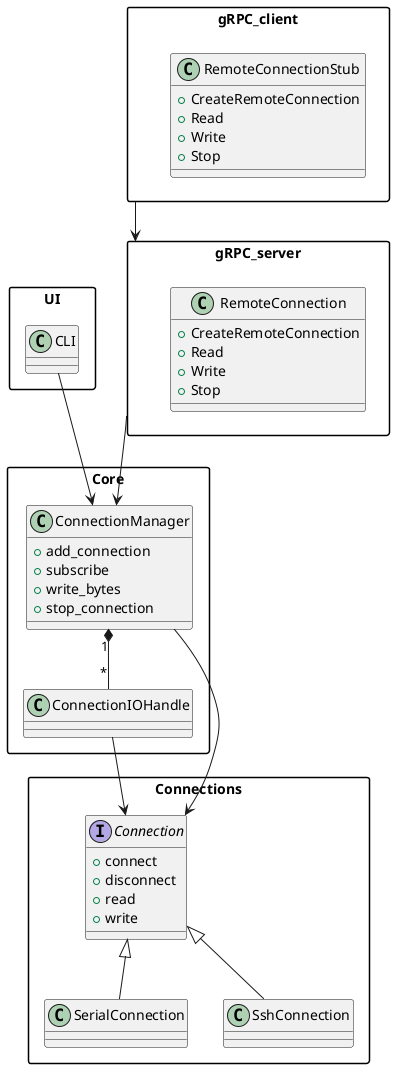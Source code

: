 @startuml ArchLevel2

allowmixing

skinparam packageStyle rectangle
skinparam packageBackgroundColor White

package UI {
    class CLI
}

package gRPC_server {
    class RemoteConnection {
        + CreateRemoteConnection
        + Read
        + Write
        + Stop
    }
}

package gRPC_client {
    class RemoteConnectionStub {
        + CreateRemoteConnection
        + Read
        + Write
        + Stop
    }
}

package Core {
    class ConnectionIOHandle
    class ConnectionManager
     {
        + add_connection
        + subscribe
        + write_bytes
        + stop_connection
    }
    ConnectionManager "1" *-- "*" ConnectionIOHandle
}

package Connections {
    interface Connection {
        + connect
        + disconnect
        + read
        + write
    }
    class SerialConnection {}
    class SshConnection {}
    Connection <|-- SerialConnection
    Connection <|-- SshConnection
}

CLI --> ConnectionManager
gRPC_client --> gRPC_server
gRPC_server --> ConnectionManager
ConnectionIOHandle --> Connection
ConnectionManager --> Connection

@enduml
